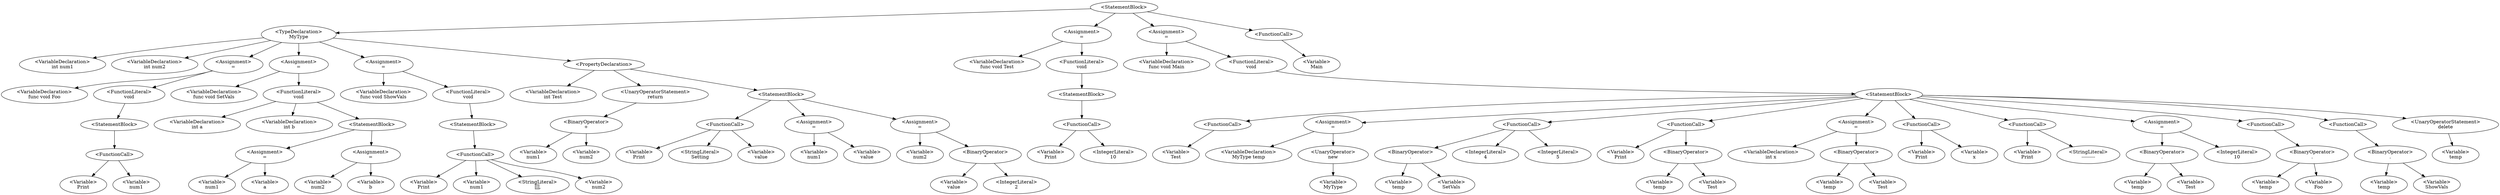 digraph G {
0 [label="<StatementBlock>"];0->1;0->52;0->59;0->106;
1 [label="<TypeDeclaration>\nMyType"];1->2;1->3;1->5;1->12;1->24;1->33;
2 [label="<VariableDeclaration>\nint num1"];
3 [label="<VariableDeclaration>\nint num2"];
5 [label="<Assignment>\n="];5->4;5->6;
4 [label="<VariableDeclaration>\nfunc void Foo"];
6 [label="<FunctionLiteral>
void"];6->10;
10 [label="<StatementBlock>"];10->8;
8 [label="<FunctionCall>\n"];8->7;8->9;
7 [label="<Variable>\nPrint"];
9 [label="<Variable>\nnum1"];
12 [label="<Assignment>\n="];12->11;12->13;
11 [label="<VariableDeclaration>\nfunc void SetVals"];
13 [label="<FunctionLiteral>
void"];13->14;13->15;13->16;
14 [label="<VariableDeclaration>\nint a"];
15 [label="<VariableDeclaration>\nint b"];
16 [label="<StatementBlock>"];16->18;16->21;
18 [label="<Assignment>\n="];18->17;18->19;
17 [label="<Variable>\nnum1"];
19 [label="<Variable>\na"];
21 [label="<Assignment>\n="];21->20;21->22;
20 [label="<Variable>\nnum2"];
22 [label="<Variable>\nb"];
24 [label="<Assignment>\n="];24->23;24->25;
23 [label="<VariableDeclaration>\nfunc void ShowVals"];
25 [label="<FunctionLiteral>
void"];25->31;
31 [label="<StatementBlock>"];31->27;
27 [label="<FunctionCall>\n"];27->26;27->28;27->29;27->30;
26 [label="<Variable>\nPrint"];
28 [label="<Variable>\nnum1"];
29 [label="<StringLiteral>\n,"];
30 [label="<Variable>\nnum2"];
33 [label="<PropertyDeclaration>"];33->32;33->34;33->38;
32 [label="<VariableDeclaration>\nint Test"];
34 [label="<UnaryOperatorStatement>\nreturn"];34->36;
36 [label="<BinaryOperator>\n+"];36->35;36->37;
35 [label="<Variable>\nnum1"];
37 [label="<Variable>\nnum2"];
38 [label="<StatementBlock>"];38->40;38->44;38->47;
40 [label="<FunctionCall>\n"];40->39;40->41;40->42;
39 [label="<Variable>\nPrint"];
41 [label="<StringLiteral>\nSetting"];
42 [label="<Variable>\nvalue"];
44 [label="<Assignment>\n="];44->43;44->45;
43 [label="<Variable>\nnum1"];
45 [label="<Variable>\nvalue"];
47 [label="<Assignment>\n="];47->46;47->49;
46 [label="<Variable>\nnum2"];
49 [label="<BinaryOperator>\n*"];49->48;49->50;
48 [label="<Variable>\nvalue"];
50 [label="<IntegerLiteral>\n2"];
52 [label="<Assignment>\n="];52->51;52->53;
51 [label="<VariableDeclaration>\nfunc void Test"];
53 [label="<FunctionLiteral>
void"];53->54;
54 [label="<StatementBlock>"];54->56;
56 [label="<FunctionCall>\n"];56->55;56->57;
55 [label="<Variable>\nPrint"];
57 [label="<IntegerLiteral>\n10"];
59 [label="<Assignment>\n="];59->58;59->60;
58 [label="<VariableDeclaration>\nfunc void Main"];
60 [label="<FunctionLiteral>
void"];60->61;
61 [label="<StatementBlock>"];61->63;61->65;61->71;61->75;61->80;61->85;61->88;61->93;61->98;61->102;61->103;
63 [label="<FunctionCall>\n"];63->62;
62 [label="<Variable>\nTest"];
65 [label="<Assignment>\n="];65->64;65->66;
64 [label="<VariableDeclaration>\nMyType temp"];
66 [label="<UnaryOperator>\nnew"];66->67;
67 [label="<Variable>\nMyType"];
71 [label="<FunctionCall>\n"];71->69;71->72;71->73;
69 [label="<BinaryOperator>\n."];69->68;69->70;
68 [label="<Variable>\ntemp"];
70 [label="<Variable>\nSetVals"];
72 [label="<IntegerLiteral>\n4"];
73 [label="<IntegerLiteral>\n5"];
75 [label="<FunctionCall>\n"];75->74;75->77;
74 [label="<Variable>\nPrint"];
77 [label="<BinaryOperator>\n."];77->76;77->78;
76 [label="<Variable>\ntemp"];
78 [label="<Variable>\nTest"];
80 [label="<Assignment>\n="];80->79;80->82;
79 [label="<VariableDeclaration>\nint x"];
82 [label="<BinaryOperator>\n."];82->81;82->83;
81 [label="<Variable>\ntemp"];
83 [label="<Variable>\nTest"];
85 [label="<FunctionCall>\n"];85->84;85->86;
84 [label="<Variable>\nPrint"];
86 [label="<Variable>\nx"];
88 [label="<FunctionCall>\n"];88->87;88->89;
87 [label="<Variable>\nPrint"];
89 [label="<StringLiteral>\n---------"];
93 [label="<Assignment>\n="];93->91;93->94;
91 [label="<BinaryOperator>\n."];91->90;91->92;
90 [label="<Variable>\ntemp"];
92 [label="<Variable>\nTest"];
94 [label="<IntegerLiteral>\n10"];
98 [label="<FunctionCall>\n"];98->96;
96 [label="<BinaryOperator>\n."];96->95;96->97;
95 [label="<Variable>\ntemp"];
97 [label="<Variable>\nFoo"];
102 [label="<FunctionCall>\n"];102->100;
100 [label="<BinaryOperator>\n."];100->99;100->101;
99 [label="<Variable>\ntemp"];
101 [label="<Variable>\nShowVals"];
103 [label="<UnaryOperatorStatement>\ndelete"];103->104;
104 [label="<Variable>\ntemp"];
106 [label="<FunctionCall>\n"];106->105;
105 [label="<Variable>\nMain"];
}